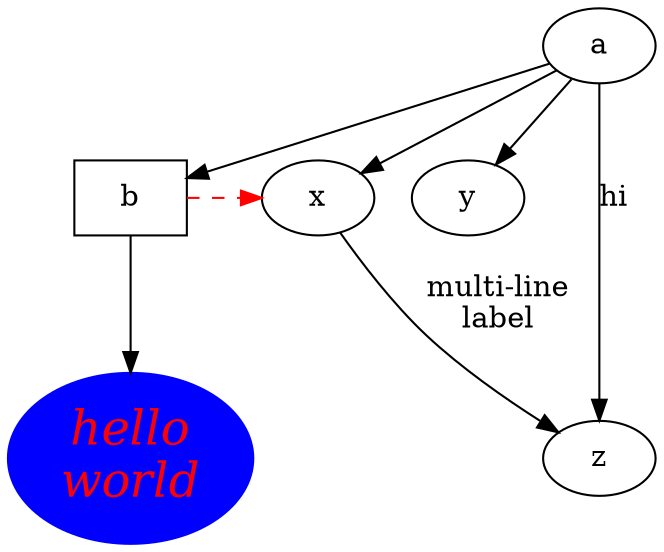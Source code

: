 digraph test170141183460469231731687133574700645258 {
       a -> b -> c;
       a -> {x y};
       b [shape=box];
       c [label="hello\nworld",color=blue,fontsize=23,
            fontname="Palatino-Italic",fontcolor=red,style=filled];
       a -> z [label="hi", weight=100];
       x -> z [label="multi-line\nlabel"];
       edge [style=dashed,color=red];
       b -> x;
       {rank=same; b x}
}

